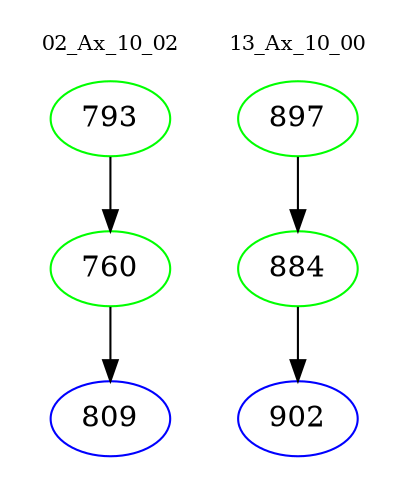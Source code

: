 digraph{
subgraph cluster_0 {
color = white
label = "02_Ax_10_02";
fontsize=10;
T0_793 [label="793", color="green"]
T0_793 -> T0_760 [color="black"]
T0_760 [label="760", color="green"]
T0_760 -> T0_809 [color="black"]
T0_809 [label="809", color="blue"]
}
subgraph cluster_1 {
color = white
label = "13_Ax_10_00";
fontsize=10;
T1_897 [label="897", color="green"]
T1_897 -> T1_884 [color="black"]
T1_884 [label="884", color="green"]
T1_884 -> T1_902 [color="black"]
T1_902 [label="902", color="blue"]
}
}
